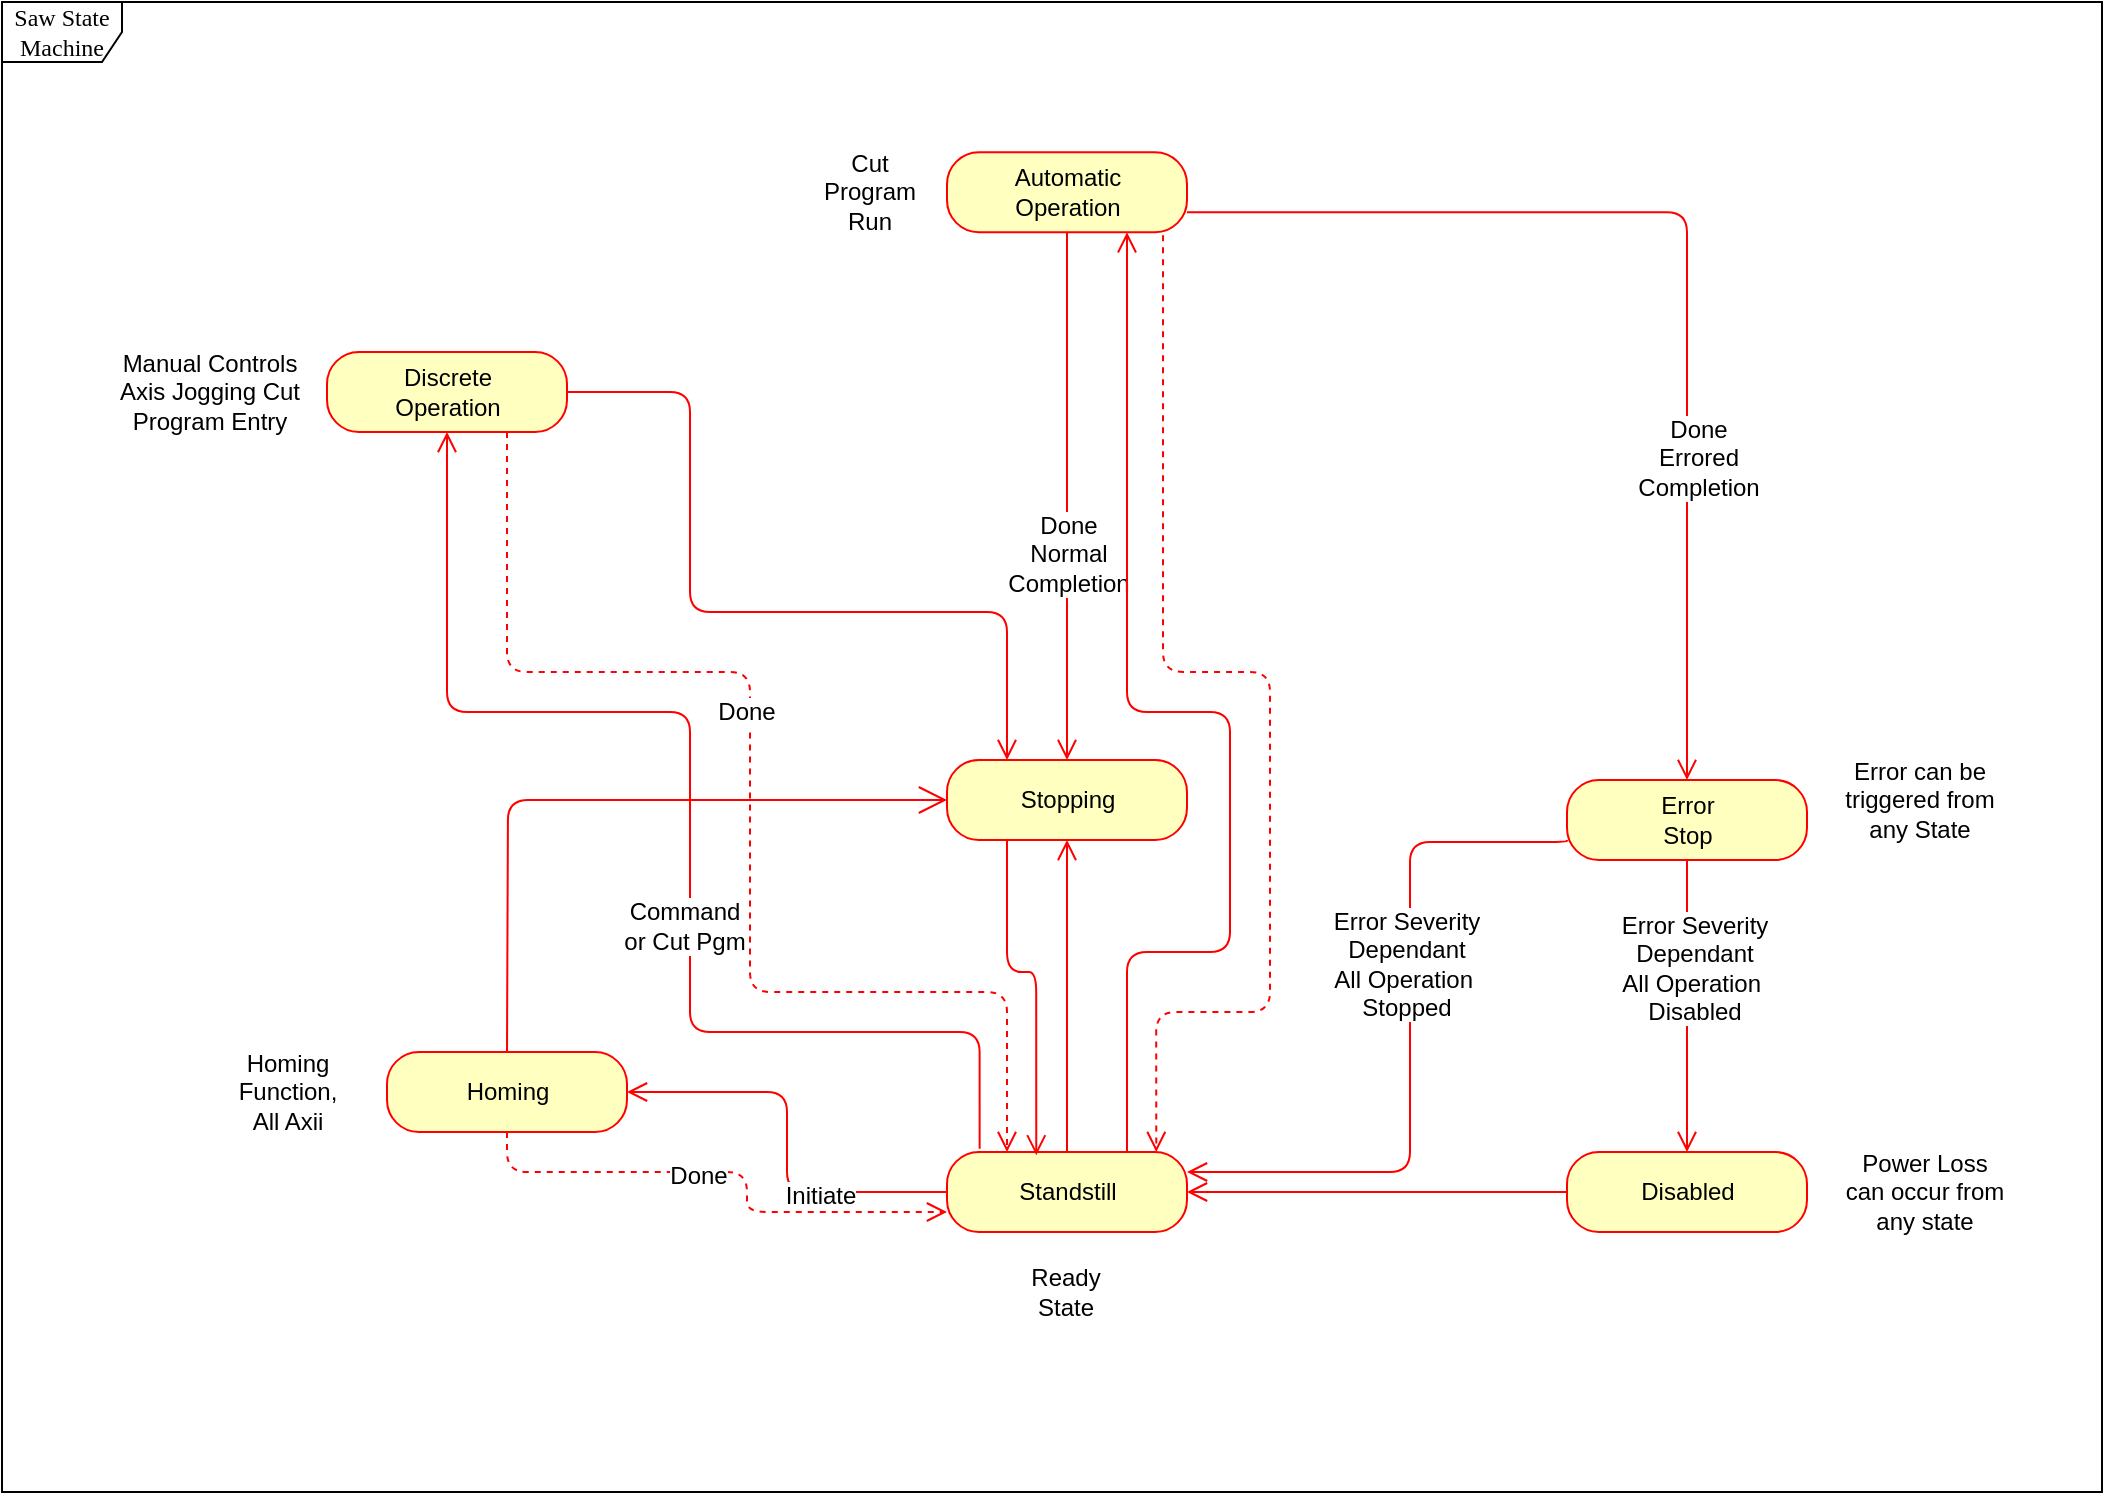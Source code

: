 <mxfile version="11.3.0" type="device" pages="1"><diagram name="Page-1" id="58cdce13-f638-feb5-8d6f-7d28b1aa9fa0"><mxGraphModel dx="1220" dy="700" grid="1" gridSize="10" guides="1" tooltips="1" connect="1" arrows="1" fold="1" page="1" pageScale="1" pageWidth="1100" pageHeight="850" background="#ffffff" math="0" shadow="0"><root><mxCell id="0"/><mxCell id="1" parent="0"/><mxCell id="2a3bc250acf0617d-8" value="Saw State Machine" style="shape=umlFrame;whiteSpace=wrap;html=1;rounded=1;shadow=0;comic=0;labelBackgroundColor=none;strokeColor=#000000;strokeWidth=1;fillColor=#ffffff;fontFamily=Verdana;fontSize=12;fontColor=#000000;align=center;" parent="1" vertex="1"><mxGeometry x="16" y="35" width="1050" height="745" as="geometry"/></mxCell><mxCell id="KdVMfEUsyeUFt4lq95Kp-2" value="Disabled" style="rounded=1;whiteSpace=wrap;html=1;arcSize=40;fontColor=#000000;fillColor=#ffffc0;strokeColor=#ff0000;" parent="1" vertex="1"><mxGeometry x="798.5" y="610" width="120" height="40" as="geometry"/></mxCell><mxCell id="KdVMfEUsyeUFt4lq95Kp-3" value="" style="edgeStyle=orthogonalEdgeStyle;html=1;verticalAlign=bottom;endArrow=open;endSize=8;strokeColor=#ff0000;exitX=0;exitY=0.5;exitDx=0;exitDy=0;entryX=1;entryY=0.5;entryDx=0;entryDy=0;" parent="1" source="KdVMfEUsyeUFt4lq95Kp-2" target="KdVMfEUsyeUFt4lq95Kp-4" edge="1"><mxGeometry relative="1" as="geometry"><mxPoint x="858.5" y="710" as="targetPoint"/><Array as="points"><mxPoint x="658.5" y="630"/><mxPoint x="658.5" y="630"/></Array></mxGeometry></mxCell><mxCell id="KdVMfEUsyeUFt4lq95Kp-4" value="Standstill" style="rounded=1;whiteSpace=wrap;html=1;arcSize=40;fontColor=#000000;fillColor=#ffffc0;strokeColor=#ff0000;" parent="1" vertex="1"><mxGeometry x="488.5" y="610" width="120" height="40" as="geometry"/></mxCell><mxCell id="KdVMfEUsyeUFt4lq95Kp-5" value="" style="edgeStyle=orthogonalEdgeStyle;html=1;verticalAlign=bottom;endArrow=open;endSize=8;strokeColor=#ff0000;exitX=0;exitY=0.5;exitDx=0;exitDy=0;entryX=1;entryY=0.5;entryDx=0;entryDy=0;" parent="1" source="KdVMfEUsyeUFt4lq95Kp-4" target="KdVMfEUsyeUFt4lq95Kp-6" edge="1"><mxGeometry relative="1" as="geometry"><mxPoint x="548.5" y="710" as="targetPoint"/></mxGeometry></mxCell><mxCell id="KdVMfEUsyeUFt4lq95Kp-27" value="Initiate" style="text;html=1;resizable=0;points=[];align=center;verticalAlign=middle;labelBackgroundColor=#ffffff;" parent="KdVMfEUsyeUFt4lq95Kp-5" vertex="1" connectable="0"><mxGeometry x="-0.397" y="2" relative="1" as="geometry"><mxPoint as="offset"/></mxGeometry></mxCell><mxCell id="KdVMfEUsyeUFt4lq95Kp-6" value="Homing" style="rounded=1;whiteSpace=wrap;html=1;arcSize=40;fontColor=#000000;fillColor=#ffffc0;strokeColor=#ff0000;" parent="1" vertex="1"><mxGeometry x="208.5" y="560" width="120" height="40" as="geometry"/></mxCell><mxCell id="KdVMfEUsyeUFt4lq95Kp-7" value="" style="edgeStyle=orthogonalEdgeStyle;html=1;verticalAlign=bottom;endArrow=open;endSize=8;strokeColor=#ff0000;entryX=0;entryY=0.75;entryDx=0;entryDy=0;dashed=1;" parent="1" source="KdVMfEUsyeUFt4lq95Kp-6" target="KdVMfEUsyeUFt4lq95Kp-4" edge="1"><mxGeometry relative="1" as="geometry"><mxPoint x="268.5" y="660" as="targetPoint"/><Array as="points"><mxPoint x="268.5" y="620"/><mxPoint x="388.5" y="620"/><mxPoint x="388.5" y="640"/></Array></mxGeometry></mxCell><mxCell id="KdVMfEUsyeUFt4lq95Kp-26" value="Done" style="text;html=1;resizable=0;points=[];align=center;verticalAlign=middle;labelBackgroundColor=#ffffff;" parent="KdVMfEUsyeUFt4lq95Kp-7" vertex="1" connectable="0"><mxGeometry x="-0.117" y="-2" relative="1" as="geometry"><mxPoint as="offset"/></mxGeometry></mxCell><mxCell id="KdVMfEUsyeUFt4lq95Kp-8" value="Error&lt;br&gt;Stop" style="rounded=1;whiteSpace=wrap;html=1;arcSize=40;fontColor=#000000;fillColor=#ffffc0;strokeColor=#ff0000;" parent="1" vertex="1"><mxGeometry x="798.5" y="424" width="120" height="40" as="geometry"/></mxCell><mxCell id="KdVMfEUsyeUFt4lq95Kp-9" value="" style="edgeStyle=orthogonalEdgeStyle;html=1;verticalAlign=bottom;endArrow=open;endSize=8;strokeColor=#ff0000;entryX=0.5;entryY=0;entryDx=0;entryDy=0;" parent="1" source="KdVMfEUsyeUFt4lq95Kp-8" target="KdVMfEUsyeUFt4lq95Kp-2" edge="1"><mxGeometry relative="1" as="geometry"><mxPoint x="858.5" y="524" as="targetPoint"/></mxGeometry></mxCell><mxCell id="KdVMfEUsyeUFt4lq95Kp-32" value="Error Severity&lt;br&gt;Dependant&lt;br&gt;All Operation&amp;nbsp;&lt;br&gt;Disabled" style="text;html=1;resizable=0;points=[];align=center;verticalAlign=middle;labelBackgroundColor=#ffffff;" parent="KdVMfEUsyeUFt4lq95Kp-9" vertex="1" connectable="0"><mxGeometry x="-0.007" y="20" relative="1" as="geometry"><mxPoint x="-17" y="-19" as="offset"/></mxGeometry></mxCell><mxCell id="KdVMfEUsyeUFt4lq95Kp-10" value="Stopping" style="rounded=1;whiteSpace=wrap;html=1;arcSize=40;fontColor=#000000;fillColor=#ffffc0;strokeColor=#ff0000;" parent="1" vertex="1"><mxGeometry x="488.5" y="414" width="120" height="40" as="geometry"/></mxCell><mxCell id="KdVMfEUsyeUFt4lq95Kp-11" value="" style="edgeStyle=orthogonalEdgeStyle;html=1;verticalAlign=bottom;endArrow=open;endSize=8;strokeColor=#ff0000;entryX=0.372;entryY=0.042;entryDx=0;entryDy=0;entryPerimeter=0;exitX=0.25;exitY=1;exitDx=0;exitDy=0;" parent="1" source="KdVMfEUsyeUFt4lq95Kp-10" target="KdVMfEUsyeUFt4lq95Kp-4" edge="1"><mxGeometry relative="1" as="geometry"><mxPoint x="548.5" y="514" as="targetPoint"/><mxPoint x="557.5" y="476" as="sourcePoint"/><Array as="points"><mxPoint x="519" y="520"/><mxPoint x="533" y="520"/></Array></mxGeometry></mxCell><mxCell id="KdVMfEUsyeUFt4lq95Kp-12" value="Discrete&lt;br&gt;Operation" style="rounded=1;whiteSpace=wrap;html=1;arcSize=40;fontColor=#000000;fillColor=#ffffc0;strokeColor=#ff0000;" parent="1" vertex="1"><mxGeometry x="178.5" y="210" width="120" height="40" as="geometry"/></mxCell><mxCell id="KdVMfEUsyeUFt4lq95Kp-13" value="" style="edgeStyle=orthogonalEdgeStyle;html=1;verticalAlign=bottom;endArrow=open;endSize=8;strokeColor=#ff0000;entryX=0.25;entryY=0;entryDx=0;entryDy=0;" parent="1" source="KdVMfEUsyeUFt4lq95Kp-12" target="KdVMfEUsyeUFt4lq95Kp-10" edge="1"><mxGeometry relative="1" as="geometry"><mxPoint x="238.5" y="310" as="targetPoint"/><Array as="points"><mxPoint x="360" y="230"/><mxPoint x="360" y="340"/><mxPoint x="519" y="340"/></Array></mxGeometry></mxCell><mxCell id="KdVMfEUsyeUFt4lq95Kp-14" value="Automatic&lt;br&gt;Operation" style="rounded=1;whiteSpace=wrap;html=1;arcSize=40;fontColor=#000000;fillColor=#ffffc0;strokeColor=#ff0000;" parent="1" vertex="1"><mxGeometry x="488.5" y="110.143" width="120" height="40" as="geometry"/></mxCell><mxCell id="KdVMfEUsyeUFt4lq95Kp-15" value="" style="edgeStyle=orthogonalEdgeStyle;html=1;verticalAlign=bottom;endArrow=open;endSize=8;strokeColor=#ff0000;entryX=0.5;entryY=0;entryDx=0;entryDy=0;" parent="1" source="KdVMfEUsyeUFt4lq95Kp-14" target="KdVMfEUsyeUFt4lq95Kp-10" edge="1"><mxGeometry relative="1" as="geometry"><mxPoint x="548.5" y="210.143" as="targetPoint"/></mxGeometry></mxCell><mxCell id="KdVMfEUsyeUFt4lq95Kp-30" value="Done&lt;br&gt;Normal&lt;br&gt;Completion" style="text;html=1;resizable=0;points=[];align=center;verticalAlign=middle;labelBackgroundColor=#ffffff;" parent="KdVMfEUsyeUFt4lq95Kp-15" vertex="1" connectable="0"><mxGeometry x="0.219" relative="1" as="geometry"><mxPoint as="offset"/></mxGeometry></mxCell><mxCell id="KdVMfEUsyeUFt4lq95Kp-16" value="" style="endArrow=open;endFill=1;endSize=12;html=1;exitX=0.5;exitY=0;exitDx=0;exitDy=0;entryX=0;entryY=0.5;entryDx=0;entryDy=0;strokeColor=#FF0000;" parent="1" source="KdVMfEUsyeUFt4lq95Kp-6" target="KdVMfEUsyeUFt4lq95Kp-10" edge="1"><mxGeometry width="160" relative="1" as="geometry"><mxPoint x="-51.5" y="800" as="sourcePoint"/><mxPoint x="108.5" y="800" as="targetPoint"/><Array as="points"><mxPoint x="269" y="434"/></Array></mxGeometry></mxCell><mxCell id="KdVMfEUsyeUFt4lq95Kp-17" value="" style="edgeStyle=orthogonalEdgeStyle;html=1;verticalAlign=bottom;endArrow=open;endSize=8;strokeColor=#ff0000;exitX=0;exitY=0.75;exitDx=0;exitDy=0;entryX=1;entryY=0.25;entryDx=0;entryDy=0;" parent="1" source="KdVMfEUsyeUFt4lq95Kp-8" target="KdVMfEUsyeUFt4lq95Kp-4" edge="1"><mxGeometry relative="1" as="geometry"><mxPoint x="868.5" y="534" as="targetPoint"/><mxPoint x="868.5" y="474" as="sourcePoint"/><Array as="points"><mxPoint x="720" y="455"/><mxPoint x="720" y="620"/></Array></mxGeometry></mxCell><mxCell id="KdVMfEUsyeUFt4lq95Kp-33" value="Error Severity&lt;br&gt;Dependant&lt;br&gt;All Operation&amp;nbsp;&lt;br&gt;Stopped" style="text;html=1;resizable=0;points=[];align=center;verticalAlign=middle;labelBackgroundColor=#ffffff;" parent="KdVMfEUsyeUFt4lq95Kp-17" vertex="1" connectable="0"><mxGeometry x="-0.211" y="-2" relative="1" as="geometry"><mxPoint as="offset"/></mxGeometry></mxCell><mxCell id="KdVMfEUsyeUFt4lq95Kp-18" value="" style="edgeStyle=orthogonalEdgeStyle;html=1;verticalAlign=bottom;endArrow=open;endSize=8;strokeColor=#ff0000;entryX=0.5;entryY=0;entryDx=0;entryDy=0;exitX=1;exitY=0.75;exitDx=0;exitDy=0;" parent="1" source="KdVMfEUsyeUFt4lq95Kp-14" target="KdVMfEUsyeUFt4lq95Kp-8" edge="1"><mxGeometry relative="1" as="geometry"><mxPoint x="558.5" y="424.286" as="targetPoint"/><mxPoint x="558.5" y="160.143" as="sourcePoint"/></mxGeometry></mxCell><mxCell id="KdVMfEUsyeUFt4lq95Kp-31" value="Done&lt;br&gt;Errored&lt;br&gt;Completion" style="text;html=1;resizable=0;points=[];align=center;verticalAlign=middle;labelBackgroundColor=#ffffff;" parent="KdVMfEUsyeUFt4lq95Kp-18" vertex="1" connectable="0"><mxGeometry x="0.396" y="5" relative="1" as="geometry"><mxPoint as="offset"/></mxGeometry></mxCell><mxCell id="KdVMfEUsyeUFt4lq95Kp-19" value="" style="edgeStyle=orthogonalEdgeStyle;html=1;verticalAlign=bottom;endArrow=open;endSize=8;strokeColor=#ff0000;exitX=0.136;exitY=-0.042;exitDx=0;exitDy=0;entryX=0.5;entryY=1;entryDx=0;entryDy=0;exitPerimeter=0;" parent="1" source="KdVMfEUsyeUFt4lq95Kp-4" target="KdVMfEUsyeUFt4lq95Kp-12" edge="1"><mxGeometry relative="1" as="geometry"><mxPoint x="338.5" y="590" as="targetPoint"/><mxPoint x="498.5" y="640" as="sourcePoint"/><Array as="points"><mxPoint x="505" y="550"/><mxPoint x="360" y="550"/><mxPoint x="360" y="390"/><mxPoint x="239" y="390"/></Array></mxGeometry></mxCell><mxCell id="KdVMfEUsyeUFt4lq95Kp-28" value="Command&lt;br&gt;or Cut Pgm" style="text;html=1;resizable=0;points=[];align=center;verticalAlign=middle;labelBackgroundColor=#ffffff;" parent="KdVMfEUsyeUFt4lq95Kp-19" vertex="1" connectable="0"><mxGeometry x="-0.179" y="3" relative="1" as="geometry"><mxPoint as="offset"/></mxGeometry></mxCell><mxCell id="KdVMfEUsyeUFt4lq95Kp-20" value="" style="edgeStyle=orthogonalEdgeStyle;html=1;verticalAlign=bottom;endArrow=open;endSize=8;strokeColor=#ff0000;exitX=0.75;exitY=1;exitDx=0;exitDy=0;dashed=1;entryX=0.25;entryY=0;entryDx=0;entryDy=0;" parent="1" source="KdVMfEUsyeUFt4lq95Kp-12" target="KdVMfEUsyeUFt4lq95Kp-4" edge="1"><mxGeometry relative="1" as="geometry"><mxPoint x="557.5" y="610" as="targetPoint"/><mxPoint x="308.5" y="240" as="sourcePoint"/><Array as="points"><mxPoint x="269" y="370"/><mxPoint x="390" y="370"/><mxPoint x="390" y="530"/><mxPoint x="519" y="530"/></Array></mxGeometry></mxCell><mxCell id="KdVMfEUsyeUFt4lq95Kp-29" value="Done" style="text;html=1;resizable=0;points=[];align=center;verticalAlign=middle;labelBackgroundColor=#ffffff;" parent="KdVMfEUsyeUFt4lq95Kp-20" vertex="1" connectable="0"><mxGeometry x="-0.142" y="-2" relative="1" as="geometry"><mxPoint as="offset"/></mxGeometry></mxCell><mxCell id="KdVMfEUsyeUFt4lq95Kp-22" value="" style="edgeStyle=orthogonalEdgeStyle;html=1;verticalAlign=bottom;endArrow=open;endSize=8;strokeColor=#ff0000;exitX=0.5;exitY=0;exitDx=0;exitDy=0;entryX=0.5;entryY=1;entryDx=0;entryDy=0;" parent="1" source="KdVMfEUsyeUFt4lq95Kp-4" target="KdVMfEUsyeUFt4lq95Kp-10" edge="1"><mxGeometry relative="1" as="geometry"><mxPoint x="572.5" y="478" as="targetPoint"/><mxPoint x="572.5" y="631" as="sourcePoint"/></mxGeometry></mxCell><mxCell id="KdVMfEUsyeUFt4lq95Kp-24" value="" style="edgeStyle=orthogonalEdgeStyle;html=1;verticalAlign=bottom;endArrow=open;endSize=8;strokeColor=#ff0000;exitX=0.75;exitY=0;exitDx=0;exitDy=0;entryX=0.75;entryY=1;entryDx=0;entryDy=0;" parent="1" source="KdVMfEUsyeUFt4lq95Kp-4" target="KdVMfEUsyeUFt4lq95Kp-14" edge="1"><mxGeometry relative="1" as="geometry"><mxPoint x="582.5" y="488" as="targetPoint"/><mxPoint x="582.5" y="641" as="sourcePoint"/><Array as="points"><mxPoint x="579" y="510"/><mxPoint x="630" y="510"/><mxPoint x="630" y="390"/><mxPoint x="579" y="390"/></Array></mxGeometry></mxCell><mxCell id="KdVMfEUsyeUFt4lq95Kp-25" value="" style="edgeStyle=orthogonalEdgeStyle;html=1;verticalAlign=bottom;endArrow=open;endSize=8;strokeColor=#ff0000;exitX=0.9;exitY=1.038;exitDx=0;exitDy=0;dashed=1;entryX=0.872;entryY=0;entryDx=0;entryDy=0;exitPerimeter=0;entryPerimeter=0;" parent="1" source="KdVMfEUsyeUFt4lq95Kp-14" target="KdVMfEUsyeUFt4lq95Kp-4" edge="1"><mxGeometry relative="1" as="geometry"><mxPoint x="552.167" y="643" as="targetPoint"/><mxPoint x="302.167" y="283" as="sourcePoint"/><Array as="points"><mxPoint x="597" y="370"/><mxPoint x="650" y="370"/><mxPoint x="650" y="540"/><mxPoint x="593" y="540"/></Array></mxGeometry></mxCell><mxCell id="fTV6zi2shdMX3aXfnlOl-1" value="Manual Controls&lt;br&gt;Axis Jogging Cut Program Entry" style="text;html=1;strokeColor=none;fillColor=none;align=center;verticalAlign=middle;whiteSpace=wrap;rounded=0;" vertex="1" parent="1"><mxGeometry x="70" y="205" width="100" height="50" as="geometry"/></mxCell><mxCell id="fTV6zi2shdMX3aXfnlOl-2" value="Cut Program Run" style="text;html=1;strokeColor=none;fillColor=none;align=center;verticalAlign=middle;whiteSpace=wrap;rounded=0;" vertex="1" parent="1"><mxGeometry x="430" y="120" width="40" height="20" as="geometry"/></mxCell><mxCell id="fTV6zi2shdMX3aXfnlOl-3" value="Homing Function, All Axii" style="text;html=1;strokeColor=none;fillColor=none;align=center;verticalAlign=middle;whiteSpace=wrap;rounded=0;" vertex="1" parent="1"><mxGeometry x="139" y="570" width="40" height="20" as="geometry"/></mxCell><mxCell id="fTV6zi2shdMX3aXfnlOl-4" value="Ready State" style="text;html=1;strokeColor=none;fillColor=none;align=center;verticalAlign=middle;whiteSpace=wrap;rounded=0;" vertex="1" parent="1"><mxGeometry x="528" y="670" width="40" height="20" as="geometry"/></mxCell><mxCell id="fTV6zi2shdMX3aXfnlOl-5" value="Error can be triggered from any State" style="text;html=1;strokeColor=none;fillColor=none;align=center;verticalAlign=middle;whiteSpace=wrap;rounded=0;" vertex="1" parent="1"><mxGeometry x="930" y="424" width="90" height="20" as="geometry"/></mxCell><mxCell id="fTV6zi2shdMX3aXfnlOl-6" value="Power Loss can occur from any state" style="text;html=1;strokeColor=none;fillColor=none;align=center;verticalAlign=middle;whiteSpace=wrap;rounded=0;" vertex="1" parent="1"><mxGeometry x="935" y="620" width="85" height="20" as="geometry"/></mxCell></root></mxGraphModel></diagram></mxfile>